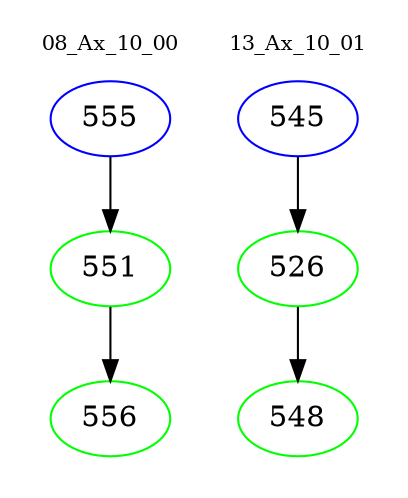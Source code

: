 digraph{
subgraph cluster_0 {
color = white
label = "08_Ax_10_00";
fontsize=10;
T0_555 [label="555", color="blue"]
T0_555 -> T0_551 [color="black"]
T0_551 [label="551", color="green"]
T0_551 -> T0_556 [color="black"]
T0_556 [label="556", color="green"]
}
subgraph cluster_1 {
color = white
label = "13_Ax_10_01";
fontsize=10;
T1_545 [label="545", color="blue"]
T1_545 -> T1_526 [color="black"]
T1_526 [label="526", color="green"]
T1_526 -> T1_548 [color="black"]
T1_548 [label="548", color="green"]
}
}
